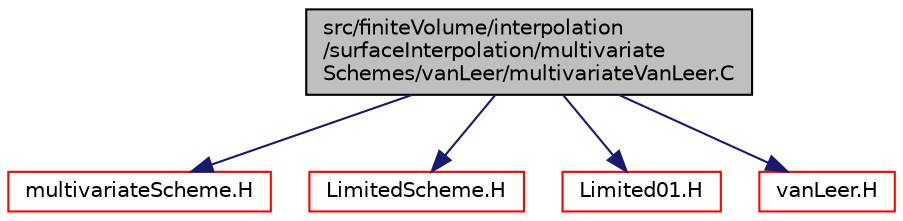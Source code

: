 digraph "src/finiteVolume/interpolation/surfaceInterpolation/multivariateSchemes/vanLeer/multivariateVanLeer.C"
{
  bgcolor="transparent";
  edge [fontname="Helvetica",fontsize="10",labelfontname="Helvetica",labelfontsize="10"];
  node [fontname="Helvetica",fontsize="10",shape=record];
  Node1 [label="src/finiteVolume/interpolation\l/surfaceInterpolation/multivariate\lSchemes/vanLeer/multivariateVanLeer.C",height=0.2,width=0.4,color="black", fillcolor="grey75", style="filled", fontcolor="black"];
  Node1 -> Node2 [color="midnightblue",fontsize="10",style="solid",fontname="Helvetica"];
  Node2 [label="multivariateScheme.H",height=0.2,width=0.4,color="red",URL="$a06218.html"];
  Node1 -> Node3 [color="midnightblue",fontsize="10",style="solid",fontname="Helvetica"];
  Node3 [label="LimitedScheme.H",height=0.2,width=0.4,color="red",URL="$a06175.html"];
  Node1 -> Node4 [color="midnightblue",fontsize="10",style="solid",fontname="Helvetica"];
  Node4 [label="Limited01.H",height=0.2,width=0.4,color="red",URL="$a06168.html"];
  Node1 -> Node5 [color="midnightblue",fontsize="10",style="solid",fontname="Helvetica"];
  Node5 [label="vanLeer.H",height=0.2,width=0.4,color="red",URL="$a06209.html"];
}
